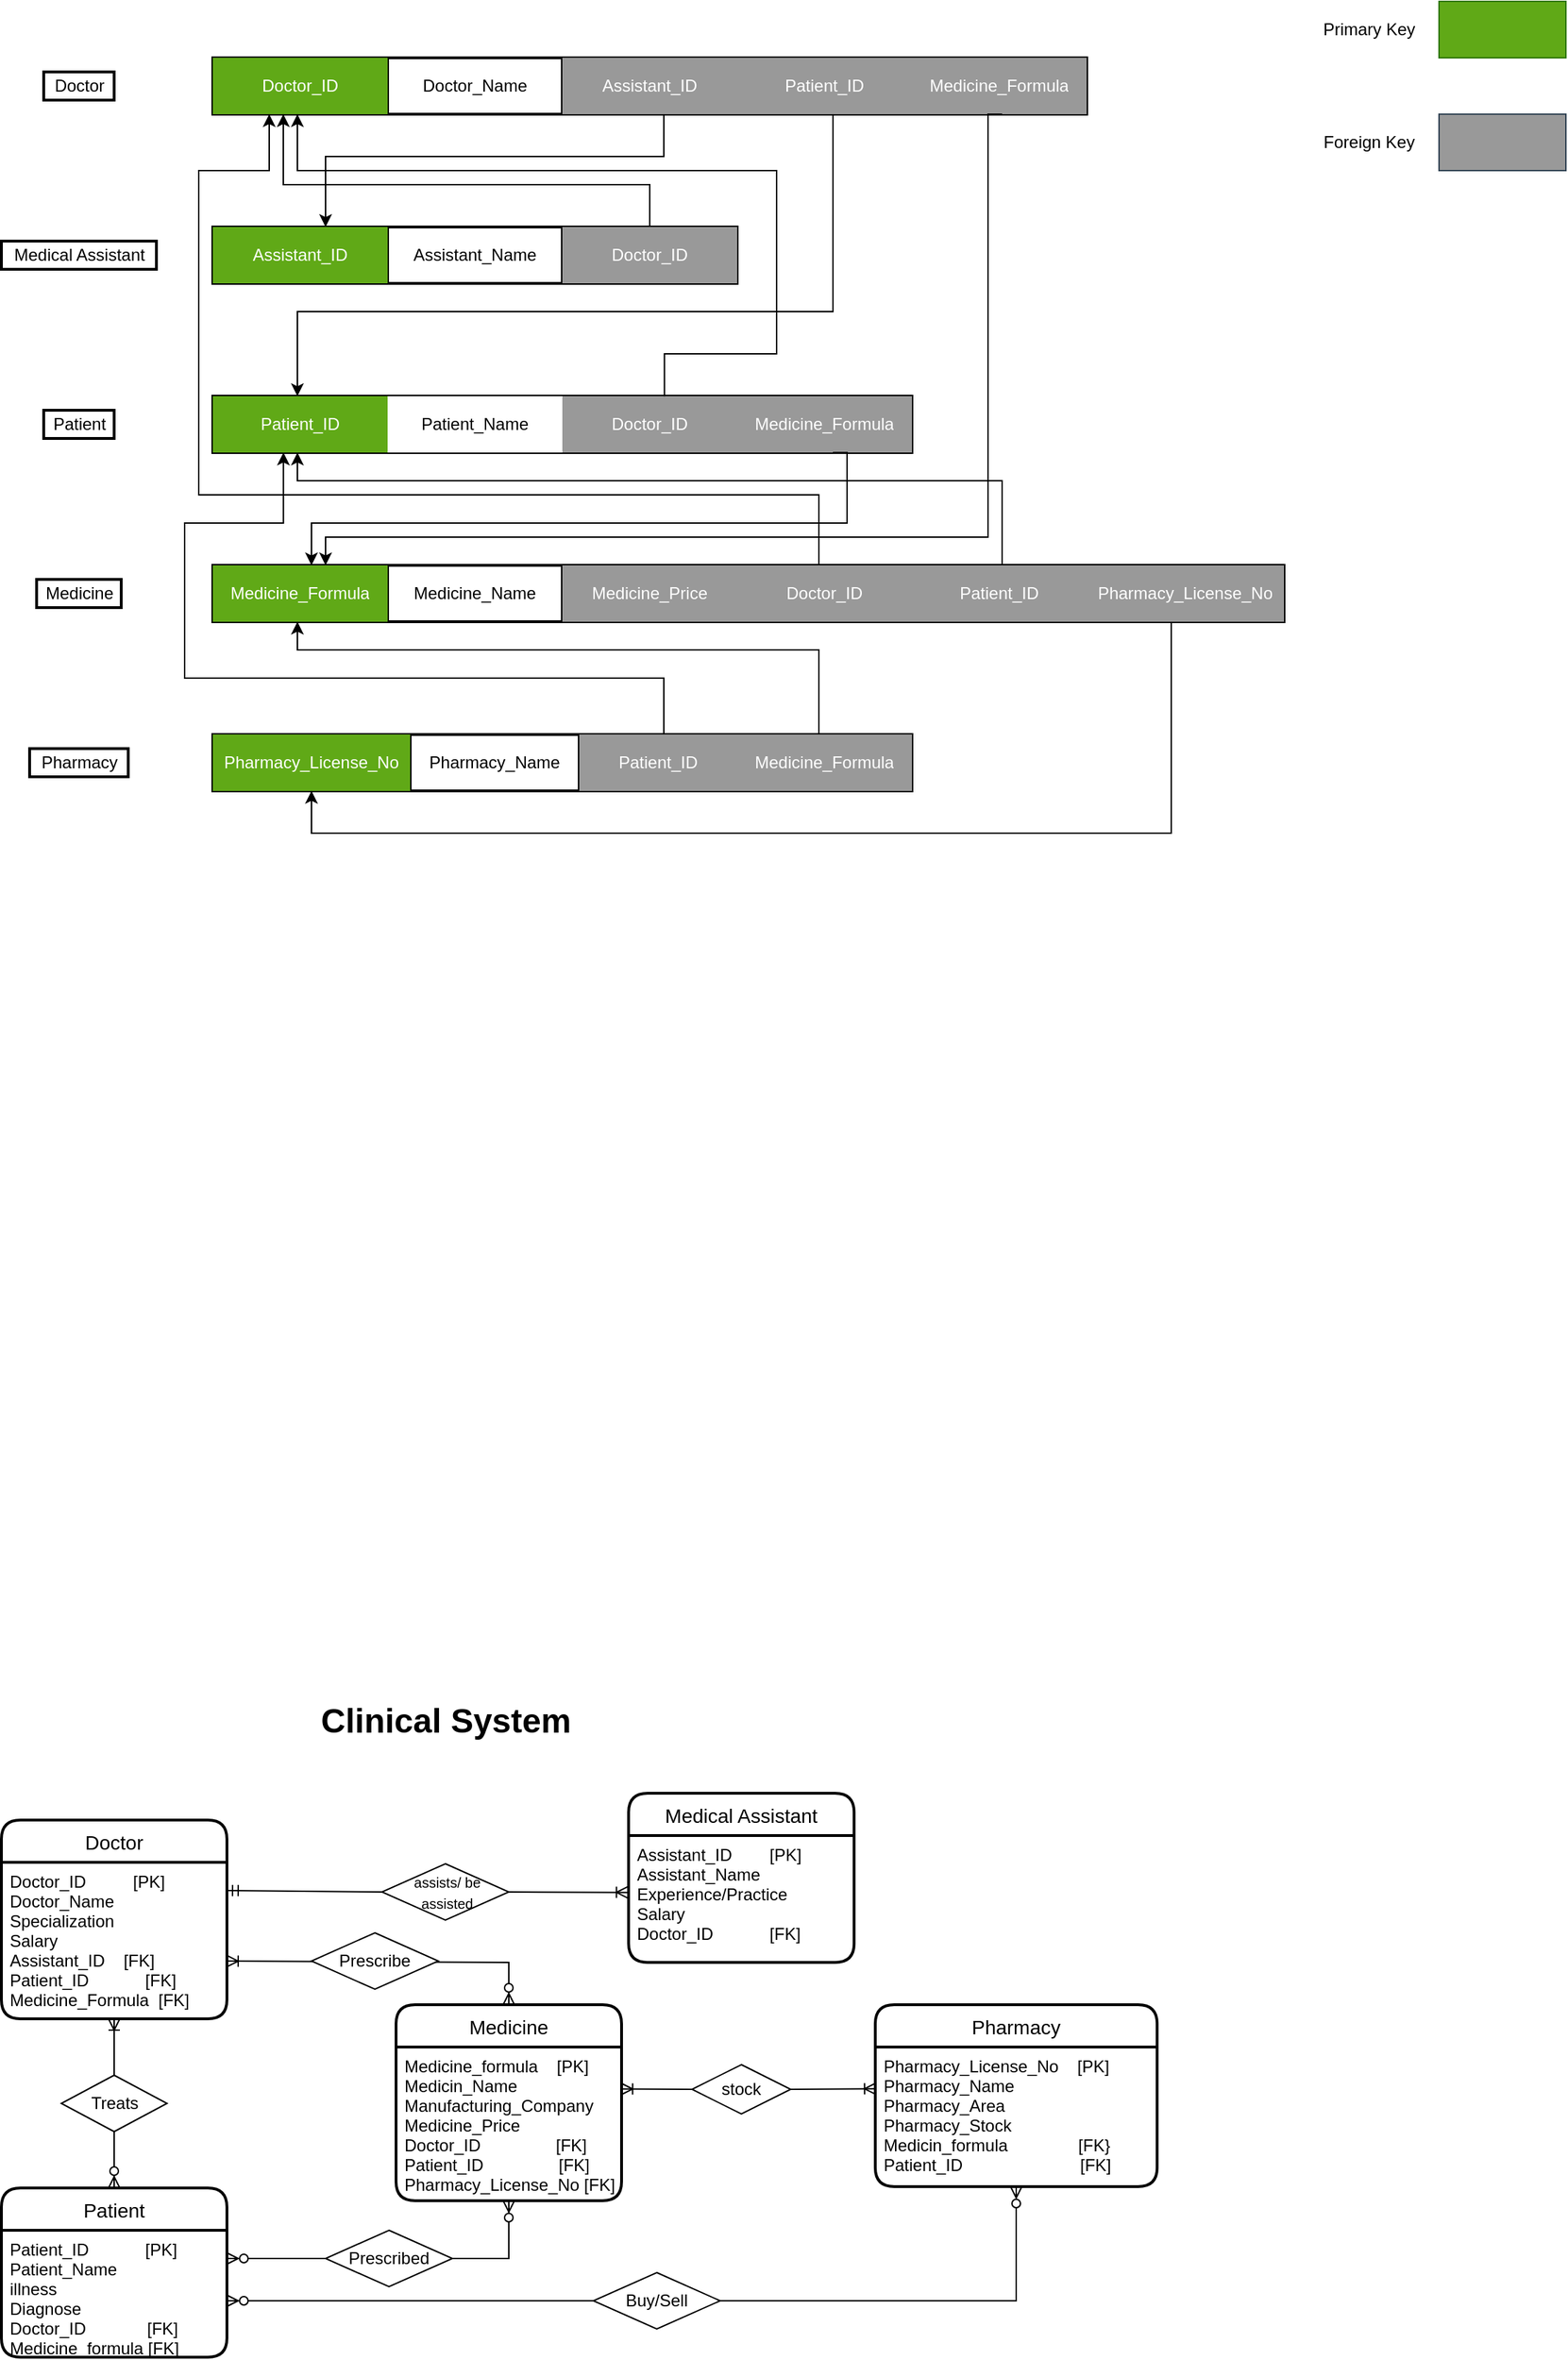 <mxfile version="18.1.3" type="device"><diagram id="zdWUb-HAZd1py6BXUumF" name="Page-1"><mxGraphModel dx="920" dy="596" grid="1" gridSize="10" guides="1" tooltips="1" connect="1" arrows="1" fold="1" page="1" pageScale="1" pageWidth="827" pageHeight="1169" math="0" shadow="0"><root><mxCell id="0"/><mxCell id="1" parent="0"/><mxCell id="ktiHY9idj7vf9iU5ITSC-46" value="" style="shape=table;startSize=0;container=1;collapsible=0;childLayout=tableLayout;strokeColor=#000000;strokeWidth=2;" parent="1" vertex="1"><mxGeometry x="440" y="40" width="620" height="40" as="geometry"/></mxCell><mxCell id="ktiHY9idj7vf9iU5ITSC-47" value="" style="shape=tableRow;horizontal=0;startSize=0;swimlaneHead=0;swimlaneBody=0;top=0;left=0;bottom=0;right=0;collapsible=0;dropTarget=0;fillColor=none;points=[[0,0.5],[1,0.5]];portConstraint=eastwest;strokeColor=#000000;strokeWidth=2;" parent="ktiHY9idj7vf9iU5ITSC-46" vertex="1"><mxGeometry width="620" height="40" as="geometry"/></mxCell><mxCell id="ktiHY9idj7vf9iU5ITSC-48" value="Doctor_ID" style="shape=partialRectangle;html=1;whiteSpace=wrap;connectable=0;overflow=hidden;fillColor=#60a917;top=0;left=0;bottom=0;right=0;pointerEvents=1;strokeColor=#000000;fontColor=#ffffff;strokeWidth=2;" parent="ktiHY9idj7vf9iU5ITSC-47" vertex="1"><mxGeometry width="124" height="40" as="geometry"><mxRectangle width="124" height="40" as="alternateBounds"/></mxGeometry></mxCell><mxCell id="ktiHY9idj7vf9iU5ITSC-49" value="Doctor_Name" style="shape=partialRectangle;html=1;whiteSpace=wrap;connectable=0;overflow=hidden;fillColor=none;top=0;left=0;bottom=0;right=0;pointerEvents=1;strokeColor=#000000;strokeWidth=2;" parent="ktiHY9idj7vf9iU5ITSC-47" vertex="1"><mxGeometry x="124" width="124" height="40" as="geometry"><mxRectangle width="124" height="40" as="alternateBounds"/></mxGeometry></mxCell><mxCell id="ktiHY9idj7vf9iU5ITSC-50" value="Assistant_ID" style="shape=partialRectangle;html=1;whiteSpace=wrap;connectable=0;overflow=hidden;fillColor=#999999;top=0;left=0;bottom=0;right=0;pointerEvents=1;fontColor=#ffffff;strokeColor=#000000;strokeWidth=2;" parent="ktiHY9idj7vf9iU5ITSC-47" vertex="1"><mxGeometry x="248" width="124" height="40" as="geometry"><mxRectangle width="124" height="40" as="alternateBounds"/></mxGeometry></mxCell><mxCell id="ktiHY9idj7vf9iU5ITSC-51" value="Patient_ID" style="shape=partialRectangle;html=1;whiteSpace=wrap;connectable=0;overflow=hidden;fillColor=#999999;top=0;left=0;bottom=0;right=0;pointerEvents=1;fontColor=#ffffff;strokeColor=#000000;strokeWidth=2;" parent="ktiHY9idj7vf9iU5ITSC-47" vertex="1"><mxGeometry x="372" width="124" height="40" as="geometry"><mxRectangle width="124" height="40" as="alternateBounds"/></mxGeometry></mxCell><mxCell id="ktiHY9idj7vf9iU5ITSC-52" value="Medicine_Formula" style="shape=partialRectangle;html=1;whiteSpace=wrap;connectable=0;overflow=hidden;fillColor=#999999;top=0;left=0;bottom=0;right=0;pointerEvents=1;fontColor=#ffffff;strokeColor=#000000;strokeWidth=2;" parent="ktiHY9idj7vf9iU5ITSC-47" vertex="1"><mxGeometry x="496" width="124" height="40" as="geometry"><mxRectangle width="124" height="40" as="alternateBounds"/></mxGeometry></mxCell><mxCell id="ktiHY9idj7vf9iU5ITSC-53" value="Doctor" style="text;html=1;align=center;verticalAlign=middle;resizable=0;points=[];autosize=1;strokeColor=#000000;fillColor=none;strokeWidth=2;" parent="1" vertex="1"><mxGeometry x="320" y="50" width="50" height="20" as="geometry"/></mxCell><mxCell id="ktiHY9idj7vf9iU5ITSC-54" value="" style="shape=table;startSize=0;container=1;collapsible=0;childLayout=tableLayout;strokeColor=#000000;strokeWidth=2;" parent="1" vertex="1"><mxGeometry x="440" y="160" width="372" height="40" as="geometry"/></mxCell><mxCell id="ktiHY9idj7vf9iU5ITSC-55" value="" style="shape=tableRow;horizontal=0;startSize=0;swimlaneHead=0;swimlaneBody=0;top=0;left=0;bottom=0;right=0;collapsible=0;dropTarget=0;fillColor=none;points=[[0,0.5],[1,0.5]];portConstraint=eastwest;strokeColor=#000000;strokeWidth=2;" parent="ktiHY9idj7vf9iU5ITSC-54" vertex="1"><mxGeometry width="372" height="40" as="geometry"/></mxCell><mxCell id="ktiHY9idj7vf9iU5ITSC-56" value="Assistant_ID" style="shape=partialRectangle;html=1;whiteSpace=wrap;connectable=0;overflow=hidden;fillColor=#60a917;top=0;left=0;bottom=0;right=0;pointerEvents=1;fontColor=#ffffff;strokeColor=#000000;strokeWidth=2;" parent="ktiHY9idj7vf9iU5ITSC-55" vertex="1"><mxGeometry width="124" height="40" as="geometry"><mxRectangle width="124" height="40" as="alternateBounds"/></mxGeometry></mxCell><mxCell id="ktiHY9idj7vf9iU5ITSC-57" value="Assistant_Name" style="shape=partialRectangle;html=1;whiteSpace=wrap;connectable=0;overflow=hidden;fillColor=none;top=0;left=0;bottom=0;right=0;pointerEvents=1;strokeColor=#000000;strokeWidth=2;" parent="ktiHY9idj7vf9iU5ITSC-55" vertex="1"><mxGeometry x="124" width="124" height="40" as="geometry"><mxRectangle width="124" height="40" as="alternateBounds"/></mxGeometry></mxCell><mxCell id="ktiHY9idj7vf9iU5ITSC-58" value="Doctor_ID" style="shape=partialRectangle;html=1;whiteSpace=wrap;connectable=0;overflow=hidden;fillColor=#999999;top=0;left=0;bottom=0;right=0;pointerEvents=1;fontColor=#ffffff;strokeColor=#000000;strokeWidth=2;" parent="ktiHY9idj7vf9iU5ITSC-55" vertex="1"><mxGeometry x="248" width="124" height="40" as="geometry"><mxRectangle width="124" height="40" as="alternateBounds"/></mxGeometry></mxCell><mxCell id="ktiHY9idj7vf9iU5ITSC-61" value="" style="shape=table;startSize=0;container=1;collapsible=0;childLayout=tableLayout;fillColor=#e1d5e7;strokeColor=#000000;strokeWidth=2;" parent="1" vertex="1"><mxGeometry x="440" y="280" width="496" height="40" as="geometry"/></mxCell><mxCell id="ktiHY9idj7vf9iU5ITSC-62" value="" style="shape=tableRow;horizontal=0;startSize=0;swimlaneHead=0;swimlaneBody=0;top=0;left=0;bottom=0;right=0;collapsible=0;dropTarget=0;fillColor=none;points=[[0,0.5],[1,0.5]];portConstraint=eastwest;strokeColor=#000000;strokeWidth=2;" parent="ktiHY9idj7vf9iU5ITSC-61" vertex="1"><mxGeometry width="496" height="40" as="geometry"/></mxCell><mxCell id="ktiHY9idj7vf9iU5ITSC-63" value="Patient_ID" style="shape=partialRectangle;html=1;whiteSpace=wrap;connectable=0;overflow=hidden;fillColor=#60a917;top=0;left=0;bottom=0;right=0;pointerEvents=1;fontColor=#ffffff;strokeColor=#000000;strokeWidth=2;" parent="ktiHY9idj7vf9iU5ITSC-62" vertex="1"><mxGeometry width="124" height="40" as="geometry"><mxRectangle width="124" height="40" as="alternateBounds"/></mxGeometry></mxCell><mxCell id="ktiHY9idj7vf9iU5ITSC-64" value="Patient_Name" style="shape=partialRectangle;html=1;whiteSpace=wrap;connectable=0;overflow=hidden;top=0;left=0;bottom=0;right=0;pointerEvents=1;strokeColor=#000000;strokeWidth=2;" parent="ktiHY9idj7vf9iU5ITSC-62" vertex="1"><mxGeometry x="124" width="124" height="40" as="geometry"><mxRectangle width="124" height="40" as="alternateBounds"/></mxGeometry></mxCell><mxCell id="ktiHY9idj7vf9iU5ITSC-65" value="Doctor_ID" style="shape=partialRectangle;html=1;whiteSpace=wrap;connectable=0;overflow=hidden;fillColor=#999999;top=0;left=0;bottom=0;right=0;pointerEvents=1;fontColor=#ffffff;strokeColor=#000000;strokeWidth=2;" parent="ktiHY9idj7vf9iU5ITSC-62" vertex="1"><mxGeometry x="248" width="124" height="40" as="geometry"><mxRectangle width="124" height="40" as="alternateBounds"/></mxGeometry></mxCell><mxCell id="ktiHY9idj7vf9iU5ITSC-67" value="Medicine_Formula" style="shape=partialRectangle;html=1;whiteSpace=wrap;connectable=0;overflow=hidden;fillColor=#999999;top=0;left=0;bottom=0;right=0;pointerEvents=1;fontColor=#ffffff;strokeColor=#000000;strokeWidth=2;" parent="ktiHY9idj7vf9iU5ITSC-62" vertex="1"><mxGeometry x="372" width="124" height="40" as="geometry"><mxRectangle width="124" height="40" as="alternateBounds"/></mxGeometry></mxCell><mxCell id="ktiHY9idj7vf9iU5ITSC-68" value="Medical Assistant" style="text;html=1;align=center;verticalAlign=middle;resizable=0;points=[];autosize=1;strokeColor=#000000;fillColor=none;strokeWidth=2;" parent="1" vertex="1"><mxGeometry x="290" y="170" width="110" height="20" as="geometry"/></mxCell><mxCell id="ktiHY9idj7vf9iU5ITSC-69" value="Patient" style="text;html=1;align=center;verticalAlign=middle;resizable=0;points=[];autosize=1;strokeColor=#000000;fillColor=none;strokeWidth=2;" parent="1" vertex="1"><mxGeometry x="320" y="290" width="50" height="20" as="geometry"/></mxCell><mxCell id="ktiHY9idj7vf9iU5ITSC-70" value="" style="shape=table;startSize=0;container=1;collapsible=0;childLayout=tableLayout;strokeColor=#000000;strokeWidth=2;" parent="1" vertex="1"><mxGeometry x="440" y="400" width="760.0" height="40" as="geometry"/></mxCell><mxCell id="ktiHY9idj7vf9iU5ITSC-71" value="" style="shape=tableRow;horizontal=0;startSize=0;swimlaneHead=0;swimlaneBody=0;top=0;left=0;bottom=0;right=0;collapsible=0;dropTarget=0;fillColor=none;points=[[0,0.5],[1,0.5]];portConstraint=eastwest;strokeColor=#000000;strokeWidth=2;" parent="ktiHY9idj7vf9iU5ITSC-70" vertex="1"><mxGeometry width="760.0" height="40" as="geometry"/></mxCell><mxCell id="ktiHY9idj7vf9iU5ITSC-72" value="Medicine_Formula" style="shape=partialRectangle;html=1;whiteSpace=wrap;connectable=0;overflow=hidden;fillColor=#60a917;top=0;left=0;bottom=0;right=0;pointerEvents=1;fontColor=#ffffff;strokeColor=#000000;strokeWidth=2;" parent="ktiHY9idj7vf9iU5ITSC-71" vertex="1"><mxGeometry width="124" height="40" as="geometry"><mxRectangle width="124" height="40" as="alternateBounds"/></mxGeometry></mxCell><mxCell id="ktiHY9idj7vf9iU5ITSC-73" value="Medicine_Name" style="shape=partialRectangle;html=1;whiteSpace=wrap;connectable=0;overflow=hidden;fillColor=none;top=0;left=0;bottom=0;right=0;pointerEvents=1;strokeColor=#000000;strokeWidth=2;" parent="ktiHY9idj7vf9iU5ITSC-71" vertex="1"><mxGeometry x="124" width="124" height="40" as="geometry"><mxRectangle width="124" height="40" as="alternateBounds"/></mxGeometry></mxCell><mxCell id="ktiHY9idj7vf9iU5ITSC-74" value="&lt;font color=&quot;#ffffff&quot;&gt;Medicine_Price&lt;/font&gt;" style="shape=partialRectangle;html=1;whiteSpace=wrap;connectable=0;overflow=hidden;top=0;left=0;bottom=0;right=0;pointerEvents=1;strokeWidth=2;fillColor=#999999;" parent="ktiHY9idj7vf9iU5ITSC-71" vertex="1"><mxGeometry x="248" width="124" height="40" as="geometry"><mxRectangle width="124" height="40" as="alternateBounds"/></mxGeometry></mxCell><mxCell id="ktiHY9idj7vf9iU5ITSC-75" value="Doctor_ID" style="shape=partialRectangle;html=1;whiteSpace=wrap;connectable=0;overflow=hidden;fillColor=#999999;top=0;left=0;bottom=0;right=0;pointerEvents=1;fontColor=#ffffff;strokeColor=#000000;strokeWidth=2;" parent="ktiHY9idj7vf9iU5ITSC-71" vertex="1"><mxGeometry x="372" width="124" height="40" as="geometry"><mxRectangle width="124" height="40" as="alternateBounds"/></mxGeometry></mxCell><mxCell id="ktiHY9idj7vf9iU5ITSC-84" value="Patient_ID" style="shape=partialRectangle;html=1;whiteSpace=wrap;connectable=0;overflow=hidden;fillColor=#999999;top=0;left=0;bottom=0;right=0;pointerEvents=1;fontColor=#ffffff;strokeColor=#000000;strokeWidth=2;" parent="ktiHY9idj7vf9iU5ITSC-71" vertex="1"><mxGeometry x="496" width="124" height="40" as="geometry"><mxRectangle width="124" height="40" as="alternateBounds"/></mxGeometry></mxCell><mxCell id="ktiHY9idj7vf9iU5ITSC-111" value="Pharmacy_License_No" style="shape=partialRectangle;html=1;whiteSpace=wrap;connectable=0;overflow=hidden;fillColor=#999999;top=0;left=0;bottom=0;right=0;pointerEvents=1;fontColor=#ffffff;strokeColor=#000000;strokeWidth=2;" parent="ktiHY9idj7vf9iU5ITSC-71" vertex="1"><mxGeometry x="620" width="140" height="40" as="geometry"><mxRectangle width="140" height="40" as="alternateBounds"/></mxGeometry></mxCell><mxCell id="ktiHY9idj7vf9iU5ITSC-76" value="" style="shape=table;startSize=0;container=1;collapsible=0;childLayout=tableLayout;strokeColor=#000000;strokeWidth=2;" parent="1" vertex="1"><mxGeometry x="440" y="520" width="496" height="40" as="geometry"/></mxCell><mxCell id="ktiHY9idj7vf9iU5ITSC-77" value="" style="shape=tableRow;horizontal=0;startSize=0;swimlaneHead=0;swimlaneBody=0;top=0;left=0;bottom=0;right=0;collapsible=0;dropTarget=0;fillColor=none;points=[[0,0.5],[1,0.5]];portConstraint=eastwest;strokeColor=#000000;strokeWidth=2;" parent="ktiHY9idj7vf9iU5ITSC-76" vertex="1"><mxGeometry width="496" height="40" as="geometry"/></mxCell><mxCell id="ktiHY9idj7vf9iU5ITSC-78" value="Pharmacy_License_No" style="shape=partialRectangle;html=1;whiteSpace=wrap;connectable=0;overflow=hidden;fillColor=#60a917;top=0;left=0;bottom=0;right=0;pointerEvents=1;fontColor=#ffffff;strokeColor=#000000;strokeWidth=2;" parent="ktiHY9idj7vf9iU5ITSC-77" vertex="1"><mxGeometry width="140" height="40" as="geometry"><mxRectangle width="140" height="40" as="alternateBounds"/></mxGeometry></mxCell><mxCell id="ktiHY9idj7vf9iU5ITSC-79" value="Pharmacy_Name" style="shape=partialRectangle;html=1;whiteSpace=wrap;connectable=0;overflow=hidden;fillColor=none;top=0;left=0;bottom=0;right=0;pointerEvents=1;strokeColor=#000000;strokeWidth=2;" parent="ktiHY9idj7vf9iU5ITSC-77" vertex="1"><mxGeometry x="140" width="120" height="40" as="geometry"><mxRectangle width="120" height="40" as="alternateBounds"/></mxGeometry></mxCell><mxCell id="ktiHY9idj7vf9iU5ITSC-80" value="Patient_ID" style="shape=partialRectangle;html=1;whiteSpace=wrap;connectable=0;overflow=hidden;fillColor=#999999;top=0;left=0;bottom=0;right=0;pointerEvents=1;fontColor=#ffffff;strokeColor=#000000;strokeWidth=2;" parent="ktiHY9idj7vf9iU5ITSC-77" vertex="1"><mxGeometry x="260" width="112" height="40" as="geometry"><mxRectangle width="112" height="40" as="alternateBounds"/></mxGeometry></mxCell><mxCell id="ktiHY9idj7vf9iU5ITSC-81" value="Medicine_Formula" style="shape=partialRectangle;html=1;whiteSpace=wrap;connectable=0;overflow=hidden;fillColor=#999999;top=0;left=0;bottom=0;right=0;pointerEvents=1;fontColor=#ffffff;strokeColor=#000000;strokeWidth=2;" parent="ktiHY9idj7vf9iU5ITSC-77" vertex="1"><mxGeometry x="372" width="124" height="40" as="geometry"><mxRectangle width="124" height="40" as="alternateBounds"/></mxGeometry></mxCell><mxCell id="ktiHY9idj7vf9iU5ITSC-82" value="Pharmacy" style="text;html=1;align=center;verticalAlign=middle;resizable=0;points=[];autosize=1;strokeColor=#000000;fillColor=none;strokeWidth=2;" parent="1" vertex="1"><mxGeometry x="310" y="530" width="70" height="20" as="geometry"/></mxCell><mxCell id="ktiHY9idj7vf9iU5ITSC-83" value="Medicine" style="text;html=1;align=center;verticalAlign=middle;resizable=0;points=[];autosize=1;strokeColor=#000000;fillColor=none;strokeWidth=2;" parent="1" vertex="1"><mxGeometry x="315" y="410" width="60" height="20" as="geometry"/></mxCell><mxCell id="ktiHY9idj7vf9iU5ITSC-86" value="" style="rounded=0;whiteSpace=wrap;html=1;fillColor=#60a917;fontColor=#ffffff;strokeColor=#2D7600;" parent="1" vertex="1"><mxGeometry x="1310" width="90" height="40" as="geometry"/></mxCell><mxCell id="ktiHY9idj7vf9iU5ITSC-87" value="" style="rounded=0;whiteSpace=wrap;html=1;fillColor=#999999;fontColor=#ffffff;strokeColor=#314354;" parent="1" vertex="1"><mxGeometry x="1310" y="80" width="90" height="40" as="geometry"/></mxCell><mxCell id="ktiHY9idj7vf9iU5ITSC-88" value="Primary Key" style="text;html=1;align=center;verticalAlign=middle;resizable=0;points=[];autosize=1;strokeColor=none;fillColor=none;" parent="1" vertex="1"><mxGeometry x="1220" y="10" width="80" height="20" as="geometry"/></mxCell><mxCell id="ktiHY9idj7vf9iU5ITSC-89" value="Foreign Key" style="text;html=1;align=center;verticalAlign=middle;resizable=0;points=[];autosize=1;strokeColor=none;fillColor=none;" parent="1" vertex="1"><mxGeometry x="1220" y="90" width="80" height="20" as="geometry"/></mxCell><mxCell id="ktiHY9idj7vf9iU5ITSC-95" value="" style="edgeStyle=segmentEdgeStyle;endArrow=classic;html=1;rounded=0;fillColor=#fff2cc;strokeColor=#000000;gradientColor=#ffd966;" parent="1" edge="1"><mxGeometry width="50" height="50" relative="1" as="geometry"><mxPoint x="750" y="160" as="sourcePoint"/><mxPoint x="490" y="80" as="targetPoint"/><Array as="points"><mxPoint x="750" y="130"/><mxPoint x="490" y="130"/><mxPoint x="490" y="80"/></Array></mxGeometry></mxCell><mxCell id="ktiHY9idj7vf9iU5ITSC-97" value="" style="edgeStyle=segmentEdgeStyle;endArrow=classic;html=1;rounded=0;fillColor=#f8cecc;strokeColor=#000000;gradientColor=#ea6b66;" parent="1" edge="1"><mxGeometry width="50" height="50" relative="1" as="geometry"><mxPoint x="760.02" y="80" as="sourcePoint"/><mxPoint x="520" y="160" as="targetPoint"/><Array as="points"><mxPoint x="760" y="110"/><mxPoint x="520" y="110"/><mxPoint x="520" y="160"/></Array></mxGeometry></mxCell><mxCell id="ktiHY9idj7vf9iU5ITSC-98" value="" style="edgeStyle=segmentEdgeStyle;endArrow=classic;html=1;rounded=0;fillColor=#f8cecc;strokeColor=#000000;gradientColor=#ea6b66;" parent="1" edge="1"><mxGeometry width="50" height="50" relative="1" as="geometry"><mxPoint x="880.02" y="80" as="sourcePoint"/><mxPoint x="500" y="280" as="targetPoint"/><Array as="points"><mxPoint x="880" y="220"/><mxPoint x="500" y="220"/><mxPoint x="500" y="260"/></Array></mxGeometry></mxCell><mxCell id="ktiHY9idj7vf9iU5ITSC-99" value="" style="edgeStyle=segmentEdgeStyle;endArrow=classic;html=1;rounded=0;fillColor=#f8cecc;strokeColor=#000000;gradientColor=#ea6b66;" parent="1" edge="1"><mxGeometry width="50" height="50" relative="1" as="geometry"><mxPoint x="1000.02" y="80" as="sourcePoint"/><mxPoint x="520" y="400" as="targetPoint"/><Array as="points"><mxPoint x="990" y="80"/><mxPoint x="990" y="380"/><mxPoint x="520" y="380"/></Array></mxGeometry></mxCell><mxCell id="ktiHY9idj7vf9iU5ITSC-100" value="" style="edgeStyle=segmentEdgeStyle;endArrow=classic;html=1;rounded=0;fillColor=#fff2cc;strokeColor=#000000;gradientColor=#ffd966;exitX=0.646;exitY=0.003;exitDx=0;exitDy=0;exitPerimeter=0;" parent="1" source="ktiHY9idj7vf9iU5ITSC-62" edge="1"><mxGeometry width="50" height="50" relative="1" as="geometry"><mxPoint x="780" y="160" as="sourcePoint"/><mxPoint x="500" y="80" as="targetPoint"/><Array as="points"><mxPoint x="760" y="250"/><mxPoint x="840" y="250"/><mxPoint x="840" y="120"/><mxPoint x="500" y="120"/></Array></mxGeometry></mxCell><mxCell id="ktiHY9idj7vf9iU5ITSC-103" value="" style="edgeStyle=segmentEdgeStyle;endArrow=classic;html=1;rounded=0;fillColor=#f8cecc;strokeColor=#000000;gradientColor=#ea6b66;" parent="1" edge="1"><mxGeometry width="50" height="50" relative="1" as="geometry"><mxPoint x="879.99" y="320" as="sourcePoint"/><mxPoint x="510" y="400" as="targetPoint"/><Array as="points"><mxPoint x="890" y="320"/><mxPoint x="890" y="370"/><mxPoint x="510" y="370"/></Array></mxGeometry></mxCell><mxCell id="ktiHY9idj7vf9iU5ITSC-104" value="" style="edgeStyle=segmentEdgeStyle;endArrow=classic;html=1;rounded=0;fillColor=#fff2cc;strokeColor=#000000;gradientColor=#ffd966;" parent="1" edge="1"><mxGeometry width="50" height="50" relative="1" as="geometry"><mxPoint x="1000" y="400" as="sourcePoint"/><mxPoint x="500.02" y="320" as="targetPoint"/><Array as="points"><mxPoint x="1000" y="340"/><mxPoint x="500" y="340"/></Array></mxGeometry></mxCell><mxCell id="ktiHY9idj7vf9iU5ITSC-106" value="" style="edgeStyle=segmentEdgeStyle;endArrow=classic;html=1;rounded=0;fillColor=#fff2cc;strokeColor=#000000;gradientColor=#ffd966;" parent="1" edge="1"><mxGeometry width="50" height="50" relative="1" as="geometry"><mxPoint x="870" y="400" as="sourcePoint"/><mxPoint x="480" y="80" as="targetPoint"/><Array as="points"><mxPoint x="870" y="350"/><mxPoint x="430" y="350"/><mxPoint x="430" y="120"/><mxPoint x="480" y="120"/></Array></mxGeometry></mxCell><mxCell id="ktiHY9idj7vf9iU5ITSC-109" value="" style="edgeStyle=segmentEdgeStyle;endArrow=classic;html=1;rounded=0;fillColor=#fff2cc;strokeColor=#000000;gradientColor=#ffd966;" parent="1" edge="1"><mxGeometry width="50" height="50" relative="1" as="geometry"><mxPoint x="870" y="519" as="sourcePoint"/><mxPoint x="500.02" y="440" as="targetPoint"/><Array as="points"><mxPoint x="870" y="519"/><mxPoint x="870" y="460"/><mxPoint x="500" y="460"/></Array></mxGeometry></mxCell><mxCell id="ktiHY9idj7vf9iU5ITSC-110" value="" style="edgeStyle=segmentEdgeStyle;endArrow=classic;html=1;rounded=0;fillColor=#fff2cc;strokeColor=#000000;gradientColor=#ffd966;entryX=0.101;entryY=1;entryDx=0;entryDy=0;entryPerimeter=0;" parent="1" target="ktiHY9idj7vf9iU5ITSC-62" edge="1"><mxGeometry width="50" height="50" relative="1" as="geometry"><mxPoint x="760" y="520" as="sourcePoint"/><mxPoint x="490" y="370" as="targetPoint"/><Array as="points"><mxPoint x="760" y="480"/><mxPoint x="420" y="480"/><mxPoint x="420" y="370"/><mxPoint x="490" y="370"/></Array></mxGeometry></mxCell><mxCell id="ktiHY9idj7vf9iU5ITSC-113" value="" style="edgeStyle=segmentEdgeStyle;endArrow=classic;html=1;rounded=0;fillColor=#f8cecc;strokeColor=#000000;gradientColor=#ea6b66;" parent="1" edge="1"><mxGeometry width="50" height="50" relative="1" as="geometry"><mxPoint x="1120" y="440" as="sourcePoint"/><mxPoint x="510" y="560" as="targetPoint"/><Array as="points"><mxPoint x="1120" y="590"/><mxPoint x="510" y="590"/></Array></mxGeometry></mxCell><mxCell id="ktiHY9idj7vf9iU5ITSC-115" value="Medical Assistant" style="swimlane;childLayout=stackLayout;horizontal=1;startSize=30;horizontalStack=0;rounded=1;fontSize=14;fontStyle=0;strokeWidth=2;resizeParent=0;resizeLast=1;shadow=0;dashed=0;align=center;" parent="1" vertex="1"><mxGeometry x="735" y="1271" width="160" height="120" as="geometry"/></mxCell><mxCell id="ktiHY9idj7vf9iU5ITSC-116" value="Assistant_ID        [PK]&#10;Assistant_Name&#10;Experience/Practice&#10;Salary&#10;Doctor_ID            [FK]" style="align=left;strokeColor=none;fillColor=none;spacingLeft=4;fontSize=12;verticalAlign=top;resizable=0;rotatable=0;part=1;" parent="ktiHY9idj7vf9iU5ITSC-115" vertex="1"><mxGeometry y="30" width="160" height="90" as="geometry"/></mxCell><mxCell id="ktiHY9idj7vf9iU5ITSC-117" value="Patient" style="swimlane;childLayout=stackLayout;horizontal=1;startSize=30;horizontalStack=0;rounded=1;fontSize=14;fontStyle=0;strokeWidth=2;resizeParent=0;resizeLast=1;shadow=0;dashed=0;align=center;" parent="1" vertex="1"><mxGeometry x="290" y="1551" width="160" height="120" as="geometry"/></mxCell><mxCell id="ktiHY9idj7vf9iU5ITSC-118" value="Patient_ID            [PK]&#10;Patient_Name&#10;illness&#10;Diagnose&#10;Doctor_ID             [FK]&#10;Medicine_formula [FK]&#10;" style="align=left;strokeColor=none;fillColor=none;spacingLeft=4;fontSize=12;verticalAlign=top;resizable=0;rotatable=0;part=1;" parent="ktiHY9idj7vf9iU5ITSC-117" vertex="1"><mxGeometry y="30" width="160" height="90" as="geometry"/></mxCell><mxCell id="ktiHY9idj7vf9iU5ITSC-119" value="Doctor" style="swimlane;childLayout=stackLayout;horizontal=1;startSize=30;horizontalStack=0;rounded=1;fontSize=14;fontStyle=0;strokeWidth=2;resizeParent=0;resizeLast=1;shadow=0;dashed=0;align=center;" parent="1" vertex="1"><mxGeometry x="290" y="1290" width="160" height="141" as="geometry"/></mxCell><mxCell id="ktiHY9idj7vf9iU5ITSC-120" value="Doctor_ID          [PK]&#10;Doctor_Name&#10;Specialization&#10;Salary&#10;Assistant_ID    [FK]&#10;Patient_ID            [FK]&#10;Medicine_Formula  [FK]" style="align=left;strokeColor=none;fillColor=none;spacingLeft=4;fontSize=12;verticalAlign=top;resizable=0;rotatable=0;part=1;" parent="ktiHY9idj7vf9iU5ITSC-119" vertex="1"><mxGeometry y="30" width="160" height="111" as="geometry"/></mxCell><mxCell id="ktiHY9idj7vf9iU5ITSC-121" value="Medicine" style="swimlane;childLayout=stackLayout;horizontal=1;startSize=30;horizontalStack=0;rounded=1;fontSize=14;fontStyle=0;strokeWidth=2;resizeParent=0;resizeLast=1;shadow=0;dashed=0;align=center;" parent="1" vertex="1"><mxGeometry x="570" y="1421" width="160" height="139" as="geometry"/></mxCell><mxCell id="ktiHY9idj7vf9iU5ITSC-122" value="Medicine_formula    [PK]&#10;Medicin_Name&#10;Manufacturing_Company&#10;Medicine_Price&#10;Doctor_ID                [FK]&#10;Patient_ID                [FK]&#10;Pharmacy_License_No [FK]" style="align=left;strokeColor=none;fillColor=none;spacingLeft=4;fontSize=12;verticalAlign=top;resizable=0;rotatable=0;part=1;" parent="ktiHY9idj7vf9iU5ITSC-121" vertex="1"><mxGeometry y="30" width="160" height="109" as="geometry"/></mxCell><mxCell id="ktiHY9idj7vf9iU5ITSC-123" value="" style="fontSize=12;html=1;endArrow=ERoneToMany;startArrow=none;rounded=0;entryX=-0.004;entryY=0.448;entryDx=0;entryDy=0;entryPerimeter=0;exitX=1;exitY=0.5;exitDx=0;exitDy=0;" parent="1" source="ktiHY9idj7vf9iU5ITSC-137" target="ktiHY9idj7vf9iU5ITSC-116" edge="1"><mxGeometry width="100" height="100" relative="1" as="geometry"><mxPoint x="470" y="1341" as="sourcePoint"/><mxPoint x="710" y="1341" as="targetPoint"/><Array as="points"/></mxGeometry></mxCell><mxCell id="ktiHY9idj7vf9iU5ITSC-124" value="" style="fontSize=12;html=1;endArrow=ERzeroToMany;endFill=1;startArrow=ERzeroToMany;rounded=0;entryX=0.5;entryY=1;entryDx=0;entryDy=0;" parent="1" target="ktiHY9idj7vf9iU5ITSC-122" edge="1"><mxGeometry width="100" height="100" relative="1" as="geometry"><mxPoint x="450" y="1601" as="sourcePoint"/><mxPoint x="620" y="1571" as="targetPoint"/><Array as="points"><mxPoint x="650" y="1601"/></Array></mxGeometry></mxCell><mxCell id="ktiHY9idj7vf9iU5ITSC-125" value="Prescribed" style="shape=rhombus;perimeter=rhombusPerimeter;whiteSpace=wrap;html=1;align=center;" parent="1" vertex="1"><mxGeometry x="520" y="1581" width="90" height="40" as="geometry"/></mxCell><mxCell id="ktiHY9idj7vf9iU5ITSC-126" value="Pharmacy" style="swimlane;childLayout=stackLayout;horizontal=1;startSize=30;horizontalStack=0;rounded=1;fontSize=14;fontStyle=0;strokeWidth=2;resizeParent=0;resizeLast=1;shadow=0;dashed=0;align=center;" parent="1" vertex="1"><mxGeometry x="910" y="1421" width="200" height="129" as="geometry"/></mxCell><mxCell id="ktiHY9idj7vf9iU5ITSC-127" value="Pharmacy_License_No    [PK]&#10;Pharmacy_Name&#10;Pharmacy_Area&#10;Pharmacy_Stock&#10;Medicin_formula               [FK}&#10;Patient_ID                         [FK]&#10;" style="align=left;strokeColor=none;fillColor=none;spacingLeft=4;fontSize=12;verticalAlign=top;resizable=0;rotatable=0;part=1;" parent="ktiHY9idj7vf9iU5ITSC-126" vertex="1"><mxGeometry y="30" width="200" height="99" as="geometry"/></mxCell><mxCell id="ktiHY9idj7vf9iU5ITSC-128" value="" style="fontSize=12;html=1;endArrow=ERzeroToMany;endFill=1;startArrow=none;rounded=0;entryX=0.5;entryY=1;entryDx=0;entryDy=0;" parent="1" source="ktiHY9idj7vf9iU5ITSC-129" target="ktiHY9idj7vf9iU5ITSC-127" edge="1"><mxGeometry width="100" height="100" relative="1" as="geometry"><mxPoint x="450" y="1631" as="sourcePoint"/><mxPoint x="940" y="1551" as="targetPoint"/><Array as="points"><mxPoint x="1010" y="1631"/></Array></mxGeometry></mxCell><mxCell id="ktiHY9idj7vf9iU5ITSC-129" value="Buy/Sell" style="shape=rhombus;perimeter=rhombusPerimeter;whiteSpace=wrap;html=1;align=center;" parent="1" vertex="1"><mxGeometry x="710" y="1611" width="90" height="40" as="geometry"/></mxCell><mxCell id="ktiHY9idj7vf9iU5ITSC-130" value="" style="fontSize=12;html=1;endArrow=none;endFill=1;startArrow=ERzeroToMany;rounded=0;entryX=0;entryY=0.5;entryDx=0;entryDy=0;" parent="1" target="ktiHY9idj7vf9iU5ITSC-129" edge="1"><mxGeometry width="100" height="100" relative="1" as="geometry"><mxPoint x="450" y="1631" as="sourcePoint"/><mxPoint x="1010" y="1541" as="targetPoint"/><Array as="points"/></mxGeometry></mxCell><mxCell id="ktiHY9idj7vf9iU5ITSC-131" value="" style="fontSize=12;html=1;endArrow=ERoneToMany;startArrow=none;rounded=0;exitX=1;exitY=0.5;exitDx=0;exitDy=0;entryX=0.002;entryY=0.299;entryDx=0;entryDy=0;entryPerimeter=0;" parent="1" source="ktiHY9idj7vf9iU5ITSC-132" target="ktiHY9idj7vf9iU5ITSC-127" edge="1"><mxGeometry width="100" height="100" relative="1" as="geometry"><mxPoint x="740" y="1481" as="sourcePoint"/><mxPoint x="900" y="1481" as="targetPoint"/></mxGeometry></mxCell><mxCell id="ktiHY9idj7vf9iU5ITSC-132" value="stock" style="shape=rhombus;perimeter=rhombusPerimeter;whiteSpace=wrap;html=1;align=center;" parent="1" vertex="1"><mxGeometry x="780" y="1463.5" width="70" height="35" as="geometry"/></mxCell><mxCell id="ktiHY9idj7vf9iU5ITSC-133" value="" style="fontSize=12;html=1;endArrow=none;startArrow=ERoneToMany;rounded=0;exitX=0.999;exitY=0.273;exitDx=0;exitDy=0;entryX=0;entryY=0.5;entryDx=0;entryDy=0;exitPerimeter=0;" parent="1" source="ktiHY9idj7vf9iU5ITSC-122" target="ktiHY9idj7vf9iU5ITSC-132" edge="1"><mxGeometry width="100" height="100" relative="1" as="geometry"><mxPoint x="730" y="1480.97" as="sourcePoint"/><mxPoint x="910" y="1480.97" as="targetPoint"/></mxGeometry></mxCell><mxCell id="ktiHY9idj7vf9iU5ITSC-134" value="" style="fontSize=12;html=1;endArrow=ERoneToMany;startArrow=ERzeroToMany;rounded=0;exitX=0.5;exitY=0;exitDx=0;exitDy=0;entryX=1;entryY=0.631;entryDx=0;entryDy=0;entryPerimeter=0;" parent="1" source="ktiHY9idj7vf9iU5ITSC-121" target="ktiHY9idj7vf9iU5ITSC-120" edge="1"><mxGeometry width="100" height="100" relative="1" as="geometry"><mxPoint x="560" y="1441" as="sourcePoint"/><mxPoint x="460" y="1391" as="targetPoint"/><Array as="points"><mxPoint x="650" y="1391"/></Array></mxGeometry></mxCell><mxCell id="ktiHY9idj7vf9iU5ITSC-135" value="Prescribe" style="shape=rhombus;perimeter=rhombusPerimeter;whiteSpace=wrap;html=1;align=center;" parent="1" vertex="1"><mxGeometry x="510" y="1370" width="90" height="40" as="geometry"/></mxCell><mxCell id="ktiHY9idj7vf9iU5ITSC-136" value="" style="fontSize=12;html=1;endArrow=ERoneToMany;startArrow=none;rounded=0;entryX=0.5;entryY=1;entryDx=0;entryDy=0;exitX=0.5;exitY=0;exitDx=0;exitDy=0;" parent="1" source="ktiHY9idj7vf9iU5ITSC-139" target="ktiHY9idj7vf9iU5ITSC-120" edge="1"><mxGeometry width="100" height="100" relative="1" as="geometry"><mxPoint x="400" y="1541" as="sourcePoint"/><mxPoint x="370" y="1441" as="targetPoint"/></mxGeometry></mxCell><mxCell id="ktiHY9idj7vf9iU5ITSC-137" value="&lt;font style=&quot;font-size: 10px;&quot;&gt;&amp;nbsp;assists/ be&lt;br&gt;&amp;nbsp;assisted&lt;/font&gt;" style="shape=rhombus;perimeter=rhombusPerimeter;whiteSpace=wrap;html=1;align=center;" parent="1" vertex="1"><mxGeometry x="560" y="1321" width="90" height="40" as="geometry"/></mxCell><mxCell id="ktiHY9idj7vf9iU5ITSC-138" value="" style="fontSize=12;html=1;endArrow=none;startArrow=ERmandOne;rounded=0;entryX=0;entryY=0.5;entryDx=0;entryDy=0;exitX=1;exitY=0.18;exitDx=0;exitDy=0;exitPerimeter=0;" parent="1" source="ktiHY9idj7vf9iU5ITSC-120" target="ktiHY9idj7vf9iU5ITSC-137" edge="1"><mxGeometry width="100" height="100" relative="1" as="geometry"><mxPoint x="460" y="1340" as="sourcePoint"/><mxPoint x="734.36" y="1341.32" as="targetPoint"/><Array as="points"/></mxGeometry></mxCell><mxCell id="ktiHY9idj7vf9iU5ITSC-139" value="Treats" style="shape=rhombus;perimeter=rhombusPerimeter;whiteSpace=wrap;html=1;align=center;" parent="1" vertex="1"><mxGeometry x="332.5" y="1471" width="75" height="40" as="geometry"/></mxCell><mxCell id="ktiHY9idj7vf9iU5ITSC-140" value="" style="fontSize=12;html=1;endArrow=none;startArrow=ERzeroToMany;rounded=0;entryX=0.5;entryY=1;entryDx=0;entryDy=0;exitX=0.5;exitY=0;exitDx=0;exitDy=0;" parent="1" source="ktiHY9idj7vf9iU5ITSC-117" target="ktiHY9idj7vf9iU5ITSC-139" edge="1"><mxGeometry width="100" height="100" relative="1" as="geometry"><mxPoint x="370" y="1551" as="sourcePoint"/><mxPoint x="370" y="1431" as="targetPoint"/></mxGeometry></mxCell><mxCell id="ktiHY9idj7vf9iU5ITSC-141" value="Clinical System" style="text;strokeColor=none;fillColor=none;html=1;fontSize=24;fontStyle=1;verticalAlign=middle;align=center;" parent="1" vertex="1"><mxGeometry x="555" y="1200" width="100" height="40" as="geometry"/></mxCell></root></mxGraphModel></diagram></mxfile>